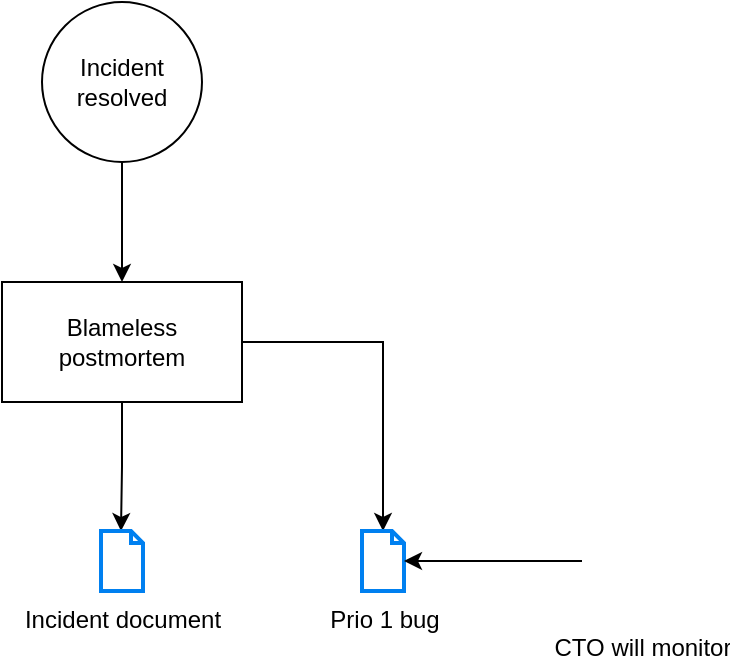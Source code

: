 <mxfile version="15.0.6" type="device"><diagram id="hSyqncZlzb7yZWNoa9kL" name="Page-1"><mxGraphModel dx="925" dy="746" grid="1" gridSize="10" guides="1" tooltips="1" connect="1" arrows="1" fold="1" page="1" pageScale="1" pageWidth="850" pageHeight="1100" math="0" shadow="0"><root><mxCell id="0"/><mxCell id="1" parent="0"/><mxCell id="z1K00k1O7nNGf9TcpexZ-7" style="edgeStyle=orthogonalEdgeStyle;rounded=0;orthogonalLoop=1;jettySize=auto;html=1;entryX=0.5;entryY=0;entryDx=0;entryDy=0;" parent="1" source="z1K00k1O7nNGf9TcpexZ-5" target="z1K00k1O7nNGf9TcpexZ-8" edge="1"><mxGeometry relative="1" as="geometry"><mxPoint x="245" y="290" as="targetPoint"/></mxGeometry></mxCell><mxCell id="z1K00k1O7nNGf9TcpexZ-5" value="Incident resolved" style="ellipse;whiteSpace=wrap;html=1;aspect=fixed;" parent="1" vertex="1"><mxGeometry x="200" y="160" width="80" height="80" as="geometry"/></mxCell><mxCell id="z1K00k1O7nNGf9TcpexZ-10" style="edgeStyle=orthogonalEdgeStyle;rounded=0;orthogonalLoop=1;jettySize=auto;html=1;entryX=0.476;entryY=0;entryDx=0;entryDy=0;entryPerimeter=0;" parent="1" source="z1K00k1O7nNGf9TcpexZ-8" target="z1K00k1O7nNGf9TcpexZ-9" edge="1"><mxGeometry relative="1" as="geometry"/></mxCell><mxCell id="z1K00k1O7nNGf9TcpexZ-12" style="edgeStyle=orthogonalEdgeStyle;rounded=0;orthogonalLoop=1;jettySize=auto;html=1;" parent="1" source="z1K00k1O7nNGf9TcpexZ-8" target="z1K00k1O7nNGf9TcpexZ-11" edge="1"><mxGeometry relative="1" as="geometry"/></mxCell><mxCell id="z1K00k1O7nNGf9TcpexZ-8" value="Blameless postmortem" style="rounded=0;whiteSpace=wrap;html=1;" parent="1" vertex="1"><mxGeometry x="180" y="300" width="120" height="60" as="geometry"/></mxCell><mxCell id="z1K00k1O7nNGf9TcpexZ-9" value="Incident document" style="html=1;verticalLabelPosition=bottom;align=center;labelBackgroundColor=#ffffff;verticalAlign=top;strokeWidth=2;strokeColor=#0080F0;shadow=0;dashed=0;shape=mxgraph.ios7.icons.document;" parent="1" vertex="1"><mxGeometry x="229.5" y="424.5" width="21" height="30" as="geometry"/></mxCell><mxCell id="z1K00k1O7nNGf9TcpexZ-11" value="Prio 1 bug" style="html=1;verticalLabelPosition=bottom;align=center;labelBackgroundColor=#ffffff;verticalAlign=top;strokeWidth=2;strokeColor=#0080F0;shadow=0;dashed=0;shape=mxgraph.ios7.icons.document;" parent="1" vertex="1"><mxGeometry x="360" y="424.5" width="21" height="30" as="geometry"/></mxCell><mxCell id="z1K00k1O7nNGf9TcpexZ-14" style="edgeStyle=orthogonalEdgeStyle;rounded=0;orthogonalLoop=1;jettySize=auto;html=1;" parent="1" source="z1K00k1O7nNGf9TcpexZ-13" target="z1K00k1O7nNGf9TcpexZ-11" edge="1"><mxGeometry relative="1" as="geometry"/></mxCell><mxCell id="z1K00k1O7nNGf9TcpexZ-13" value="CTO will monitor" style="shape=image;html=1;verticalAlign=top;verticalLabelPosition=bottom;labelBackgroundColor=#ffffff;imageAspect=0;aspect=fixed;image=https://cdn2.iconfinder.com/data/icons/pittogrammi/142/61-128.png" parent="1" vertex="1"><mxGeometry x="470" y="410" width="59" height="59" as="geometry"/></mxCell></root></mxGraphModel></diagram></mxfile>